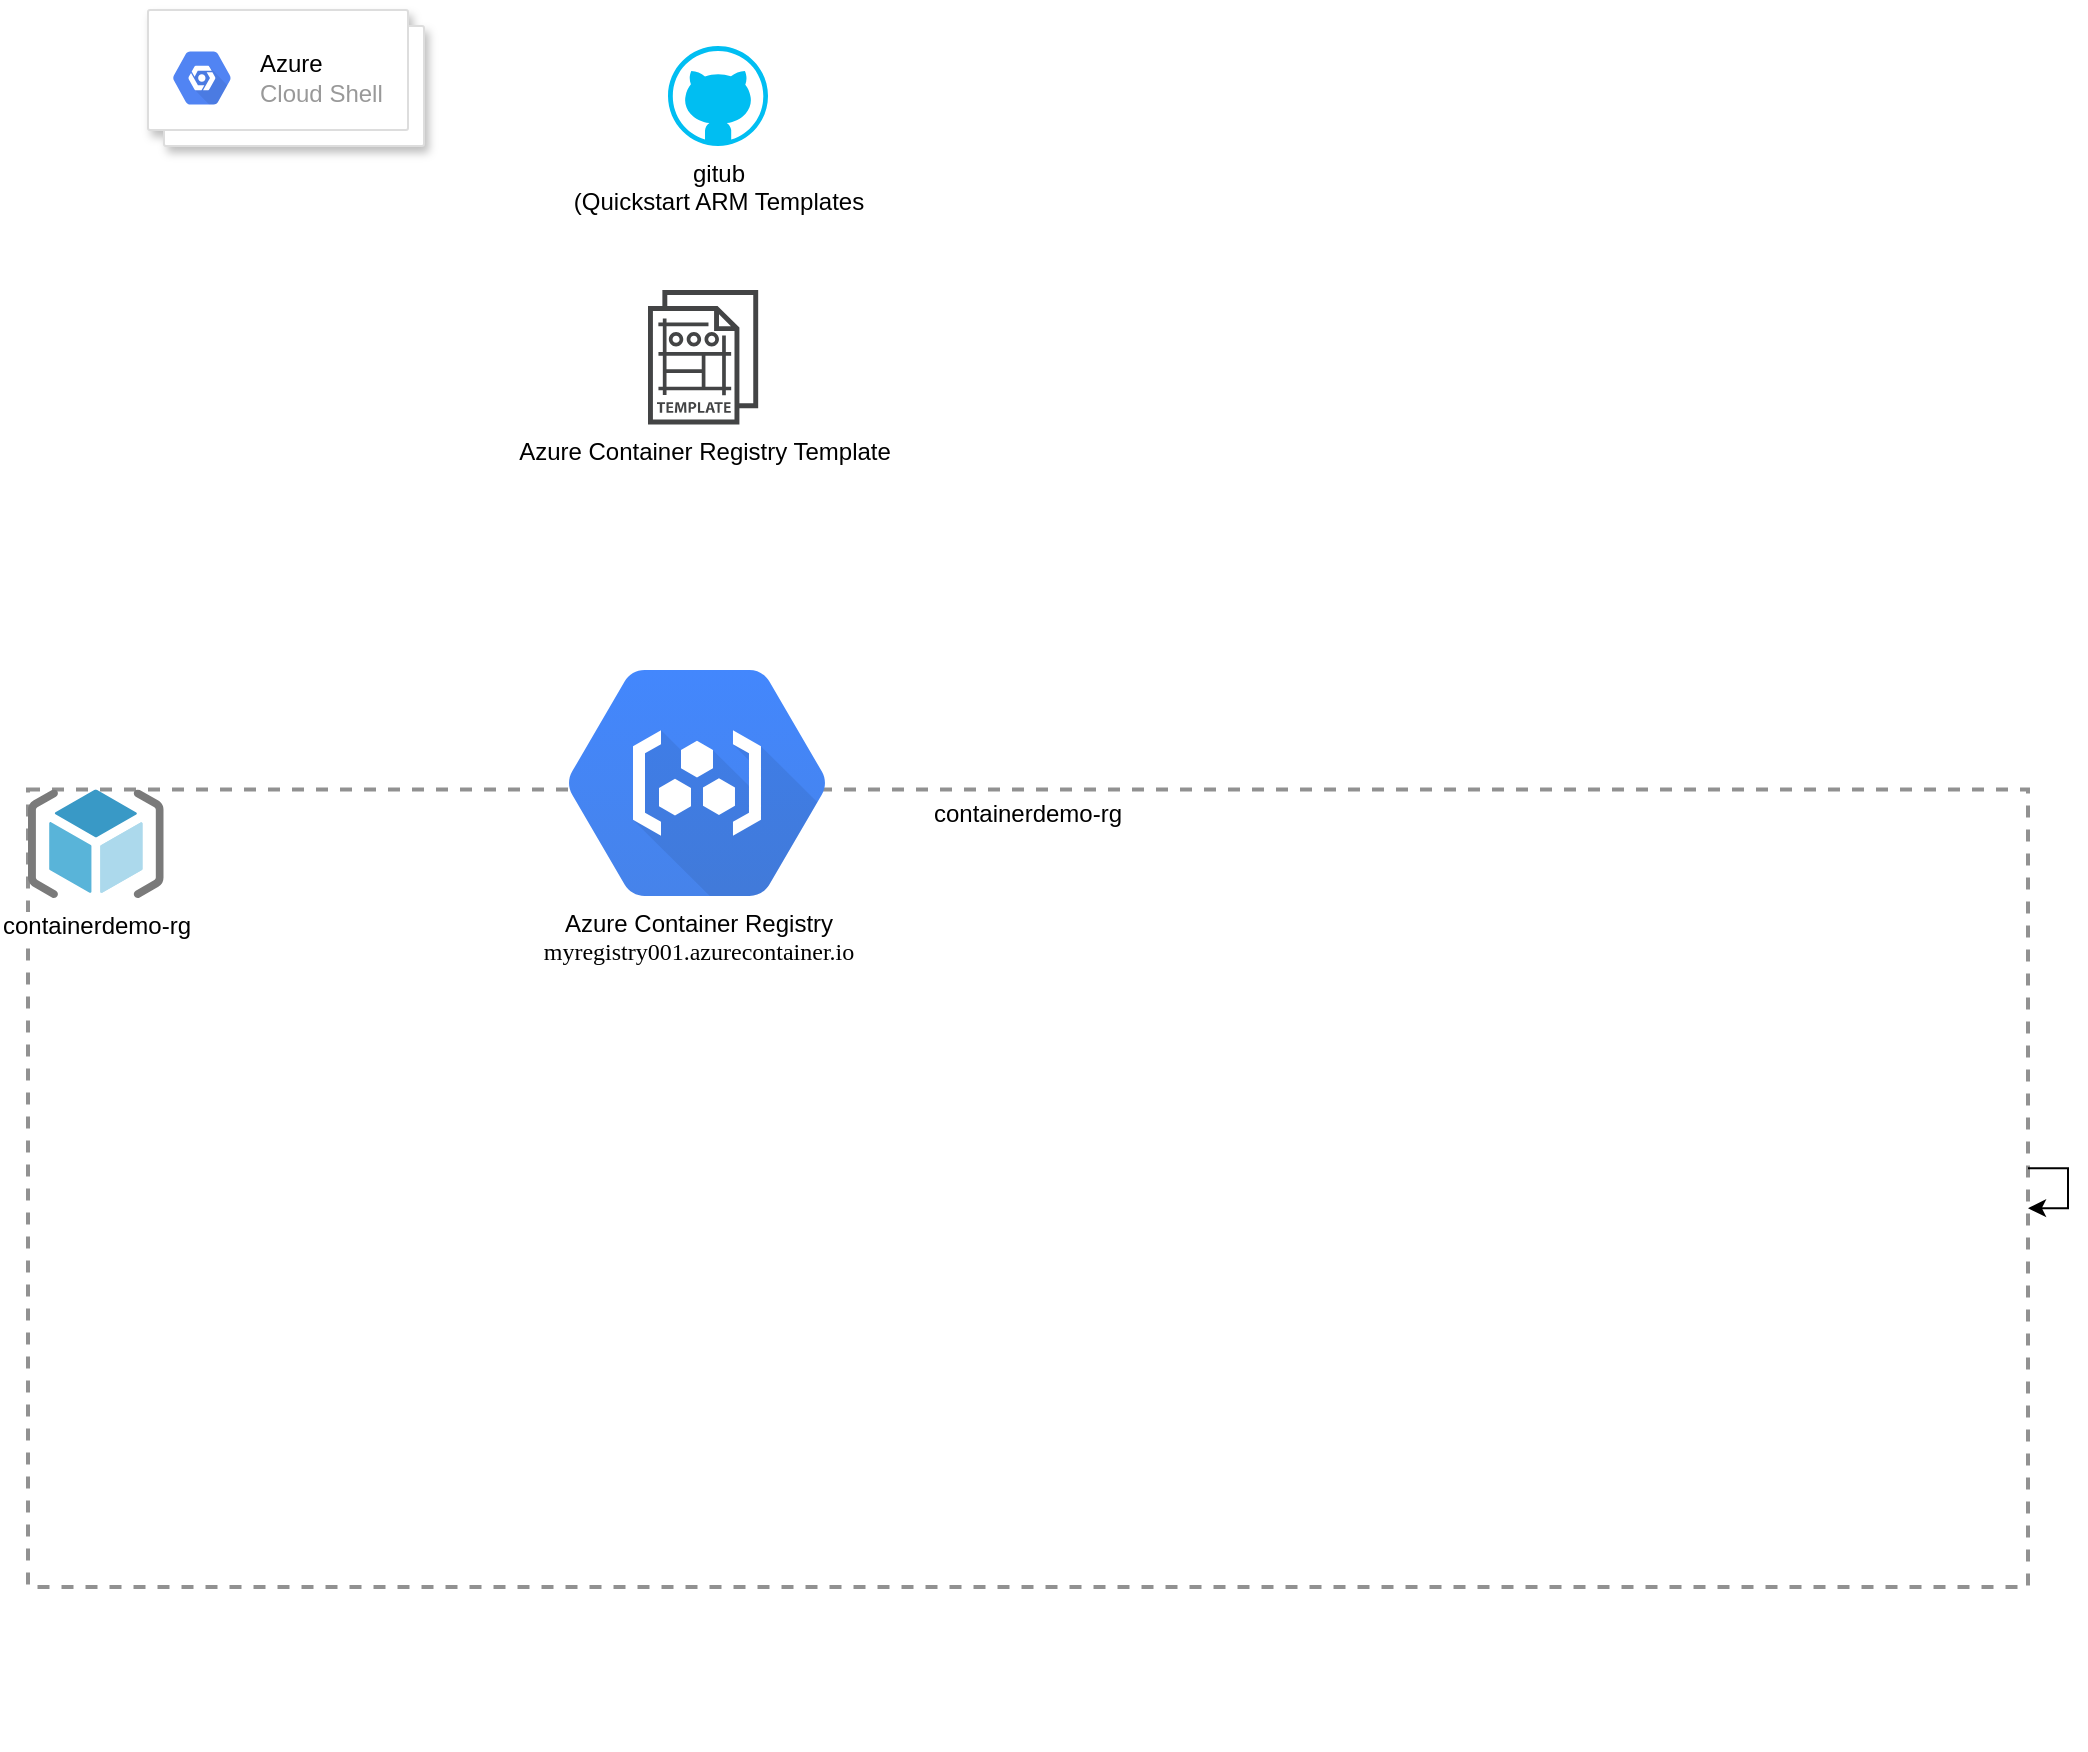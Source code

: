 <mxfile version="12.6.6" type="github"><diagram id="7gcUSTIZ7YSJ5vT40chW" name="Page-1"><mxGraphModel dx="1422" dy="790" grid="1" gridSize="10" guides="1" tooltips="1" connect="1" arrows="1" fold="1" page="1" pageScale="1" pageWidth="1169" pageHeight="827" math="0" shadow="0"><root><mxCell id="0"/><mxCell id="1" parent="0"/><mxCell id="w_GcMHHkcKZseeOGqTXZ-8" value="" style="group" parent="1" vertex="1" connectable="0"><mxGeometry x="90" y="330" width="1010" height="580" as="geometry"/></mxCell><mxCell id="w_GcMHHkcKZseeOGqTXZ-7" value="containerdemo-rg" style="fontStyle=0;verticalAlign=top;align=center;spacingTop=-2;fillColor=none;rounded=0;whiteSpace=wrap;html=1;strokeColor=#919191;strokeWidth=2;dashed=1;container=1;collapsible=0;" parent="w_GcMHHkcKZseeOGqTXZ-8" vertex="1"><mxGeometry x="10" y="99.688" width="1000" height="398.75" as="geometry"/></mxCell><mxCell id="w_GcMHHkcKZseeOGqTXZ-6" value="containerdemo-rg&lt;br&gt;" style="aspect=fixed;html=1;points=[];align=center;image;fontSize=12;image=img/lib/mscae/ResourceGroup.svg;" parent="w_GcMHHkcKZseeOGqTXZ-7" vertex="1"><mxGeometry width="67.857" height="54.285" as="geometry"/></mxCell><mxCell id="w_GcMHHkcKZseeOGqTXZ-10" style="edgeStyle=orthogonalEdgeStyle;rounded=0;orthogonalLoop=1;jettySize=auto;html=1;" parent="w_GcMHHkcKZseeOGqTXZ-8" source="w_GcMHHkcKZseeOGqTXZ-7" target="w_GcMHHkcKZseeOGqTXZ-7" edge="1"><mxGeometry relative="1" as="geometry"/></mxCell><mxCell id="w_GcMHHkcKZseeOGqTXZ-3" value="Azure Container Registry&lt;br&gt;&lt;font face=&quot;Verdana&quot;&gt;myregistry001.azurecontainer.io&lt;br&gt;&lt;/font&gt;" style="shape=mxgraph.gcp.compute.container_registry;html=1;fillColor=#4387FD;gradientColor=#4683EA;strokeColor=none;verticalLabelPosition=bottom;verticalAlign=top;align=center;" parent="1" vertex="1"><mxGeometry x="370" y="370" width="129" height="113" as="geometry"/></mxCell><mxCell id="w_GcMHHkcKZseeOGqTXZ-4" value="" style="shape=mxgraph.gcp2.doubleRect;strokeColor=#dddddd;shadow=1;strokeWidth=1;" parent="1" vertex="1"><mxGeometry x="160" y="40" width="138" height="68" as="geometry"/></mxCell><mxCell id="w_GcMHHkcKZseeOGqTXZ-5" value="&lt;font color=&quot;#000000&quot;&gt;Azure&lt;/font&gt;&lt;br&gt;Cloud Shell" style="dashed=0;connectable=0;html=1;fillColor=#5184F3;strokeColor=none;shape=mxgraph.gcp2.hexIcon;prIcon=placeholder;part=1;labelPosition=right;verticalLabelPosition=middle;align=left;verticalAlign=middle;spacingLeft=5;fontColor=#999999;fontSize=12;" parent="w_GcMHHkcKZseeOGqTXZ-4" vertex="1"><mxGeometry y="0.5" width="44" height="39" relative="1" as="geometry"><mxPoint x="5" y="-19.5" as="offset"/></mxGeometry></mxCell><mxCell id="w_GcMHHkcKZseeOGqTXZ-9" value="gitub&lt;br&gt;(Quickstart ARM Templates" style="verticalLabelPosition=bottom;html=1;verticalAlign=top;align=center;strokeColor=none;fillColor=#00BEF2;shape=mxgraph.azure.github_code;pointerEvents=1;" parent="1" vertex="1"><mxGeometry x="420" y="58" width="50" height="50" as="geometry"/></mxCell><mxCell id="w_GcMHHkcKZseeOGqTXZ-11" value="Azure Container Registry Template" style="pointerEvents=1;shadow=0;dashed=0;html=1;strokeColor=none;fillColor=#434445;aspect=fixed;labelPosition=center;verticalLabelPosition=bottom;verticalAlign=top;align=center;outlineConnect=0;shape=mxgraph.vvd.template;" parent="1" vertex="1"><mxGeometry x="410" y="180" width="55.09" height="67.19" as="geometry"/></mxCell></root></mxGraphModel></diagram></mxfile>